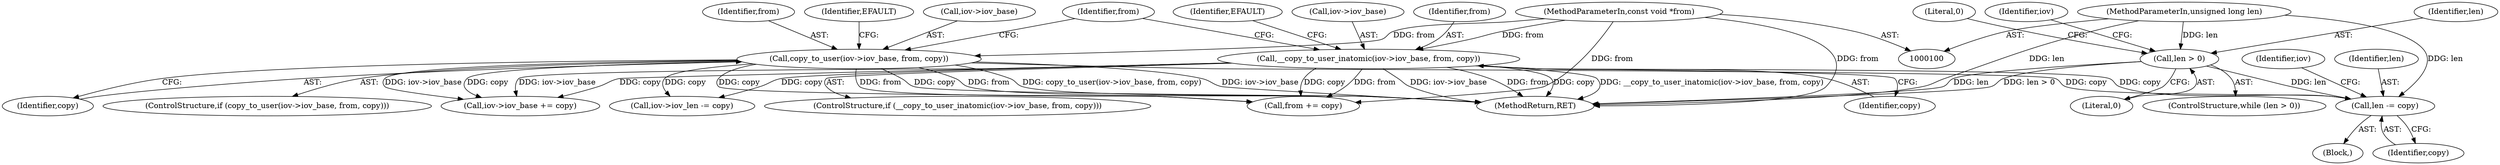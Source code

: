 digraph "1_linux_637b58c2887e5e57850865839cc75f59184b23d1_0@API" {
"1000147" [label="(Call,len -= copy)"];
"1000135" [label="(Call,copy_to_user(iov->iov_base, from, copy))"];
"1000102" [label="(MethodParameterIn,const void *from)"];
"1000123" [label="(Call,__copy_to_user_inatomic(iov->iov_base, from, copy))"];
"1000108" [label="(Call,len > 0)"];
"1000103" [label="(MethodParameterIn,unsigned long len)"];
"1000109" [label="(Identifier,len)"];
"1000122" [label="(ControlStructure,if (__copy_to_user_inatomic(iov->iov_base, from, copy)))"];
"1000150" [label="(Call,iov->iov_base += copy)"];
"1000155" [label="(Call,iov->iov_len -= copy)"];
"1000143" [label="(Identifier,EFAULT)"];
"1000162" [label="(MethodReturn,RET)"];
"1000161" [label="(Literal,0)"];
"1000128" [label="(Identifier,copy)"];
"1000136" [label="(Call,iov->iov_base)"];
"1000139" [label="(Identifier,from)"];
"1000140" [label="(Identifier,copy)"];
"1000110" [label="(Literal,0)"];
"1000144" [label="(Call,from += copy)"];
"1000131" [label="(Identifier,EFAULT)"];
"1000134" [label="(ControlStructure,if (copy_to_user(iov->iov_base, from, copy)))"];
"1000103" [label="(MethodParameterIn,unsigned long len)"];
"1000102" [label="(MethodParameterIn,const void *from)"];
"1000111" [label="(Block,)"];
"1000135" [label="(Call,copy_to_user(iov->iov_base, from, copy))"];
"1000107" [label="(ControlStructure,while (len > 0))"];
"1000147" [label="(Call,len -= copy)"];
"1000145" [label="(Identifier,from)"];
"1000152" [label="(Identifier,iov)"];
"1000123" [label="(Call,__copy_to_user_inatomic(iov->iov_base, from, copy))"];
"1000149" [label="(Identifier,copy)"];
"1000108" [label="(Call,len > 0)"];
"1000115" [label="(Identifier,iov)"];
"1000124" [label="(Call,iov->iov_base)"];
"1000127" [label="(Identifier,from)"];
"1000148" [label="(Identifier,len)"];
"1000147" -> "1000111"  [label="AST: "];
"1000147" -> "1000149"  [label="CFG: "];
"1000148" -> "1000147"  [label="AST: "];
"1000149" -> "1000147"  [label="AST: "];
"1000152" -> "1000147"  [label="CFG: "];
"1000135" -> "1000147"  [label="DDG: copy"];
"1000123" -> "1000147"  [label="DDG: copy"];
"1000108" -> "1000147"  [label="DDG: len"];
"1000103" -> "1000147"  [label="DDG: len"];
"1000135" -> "1000134"  [label="AST: "];
"1000135" -> "1000140"  [label="CFG: "];
"1000136" -> "1000135"  [label="AST: "];
"1000139" -> "1000135"  [label="AST: "];
"1000140" -> "1000135"  [label="AST: "];
"1000143" -> "1000135"  [label="CFG: "];
"1000145" -> "1000135"  [label="CFG: "];
"1000135" -> "1000162"  [label="DDG: copy"];
"1000135" -> "1000162"  [label="DDG: from"];
"1000135" -> "1000162"  [label="DDG: copy_to_user(iov->iov_base, from, copy)"];
"1000135" -> "1000162"  [label="DDG: iov->iov_base"];
"1000102" -> "1000135"  [label="DDG: from"];
"1000135" -> "1000144"  [label="DDG: copy"];
"1000135" -> "1000144"  [label="DDG: from"];
"1000135" -> "1000150"  [label="DDG: copy"];
"1000135" -> "1000150"  [label="DDG: iov->iov_base"];
"1000135" -> "1000155"  [label="DDG: copy"];
"1000102" -> "1000100"  [label="AST: "];
"1000102" -> "1000162"  [label="DDG: from"];
"1000102" -> "1000123"  [label="DDG: from"];
"1000102" -> "1000144"  [label="DDG: from"];
"1000123" -> "1000122"  [label="AST: "];
"1000123" -> "1000128"  [label="CFG: "];
"1000124" -> "1000123"  [label="AST: "];
"1000127" -> "1000123"  [label="AST: "];
"1000128" -> "1000123"  [label="AST: "];
"1000131" -> "1000123"  [label="CFG: "];
"1000145" -> "1000123"  [label="CFG: "];
"1000123" -> "1000162"  [label="DDG: from"];
"1000123" -> "1000162"  [label="DDG: copy"];
"1000123" -> "1000162"  [label="DDG: __copy_to_user_inatomic(iov->iov_base, from, copy)"];
"1000123" -> "1000162"  [label="DDG: iov->iov_base"];
"1000123" -> "1000144"  [label="DDG: copy"];
"1000123" -> "1000144"  [label="DDG: from"];
"1000123" -> "1000150"  [label="DDG: copy"];
"1000123" -> "1000150"  [label="DDG: iov->iov_base"];
"1000123" -> "1000155"  [label="DDG: copy"];
"1000108" -> "1000107"  [label="AST: "];
"1000108" -> "1000110"  [label="CFG: "];
"1000109" -> "1000108"  [label="AST: "];
"1000110" -> "1000108"  [label="AST: "];
"1000115" -> "1000108"  [label="CFG: "];
"1000161" -> "1000108"  [label="CFG: "];
"1000108" -> "1000162"  [label="DDG: len > 0"];
"1000108" -> "1000162"  [label="DDG: len"];
"1000103" -> "1000108"  [label="DDG: len"];
"1000103" -> "1000100"  [label="AST: "];
"1000103" -> "1000162"  [label="DDG: len"];
}
